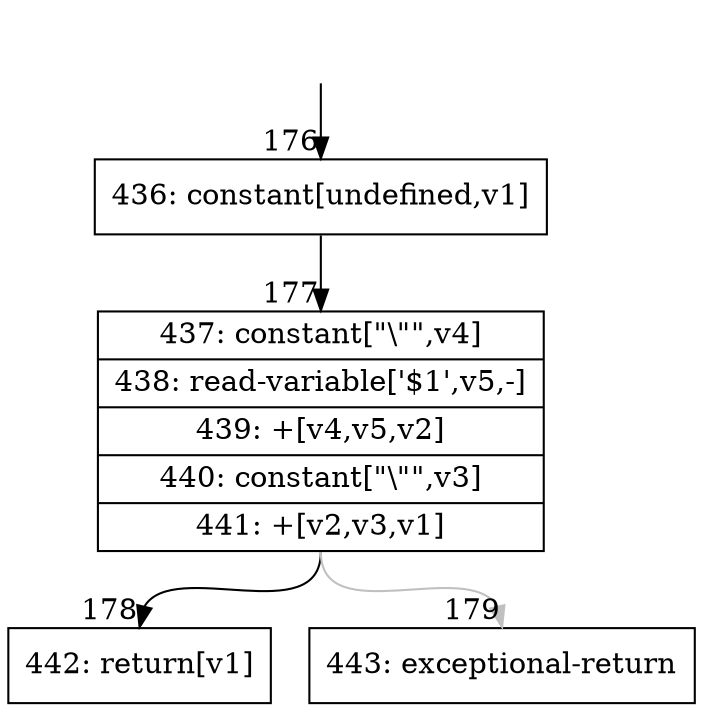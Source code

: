 digraph {
rankdir="TD"
BB_entry18[shape=none,label=""];
BB_entry18 -> BB176 [tailport=s, headport=n, headlabel="    176"]
BB176 [shape=record label="{436: constant[undefined,v1]}" ] 
BB176 -> BB177 [tailport=s, headport=n, headlabel="      177"]
BB177 [shape=record label="{437: constant[\"\\\"\",v4]|438: read-variable['$1',v5,-]|439: +[v4,v5,v2]|440: constant[\"\\\"\",v3]|441: +[v2,v3,v1]}" ] 
BB177 -> BB178 [tailport=s, headport=n, headlabel="      178"]
BB177 -> BB179 [tailport=s, headport=n, color=gray, headlabel="      179"]
BB178 [shape=record label="{442: return[v1]}" ] 
BB179 [shape=record label="{443: exceptional-return}" ] 
//#$~ 153
}
